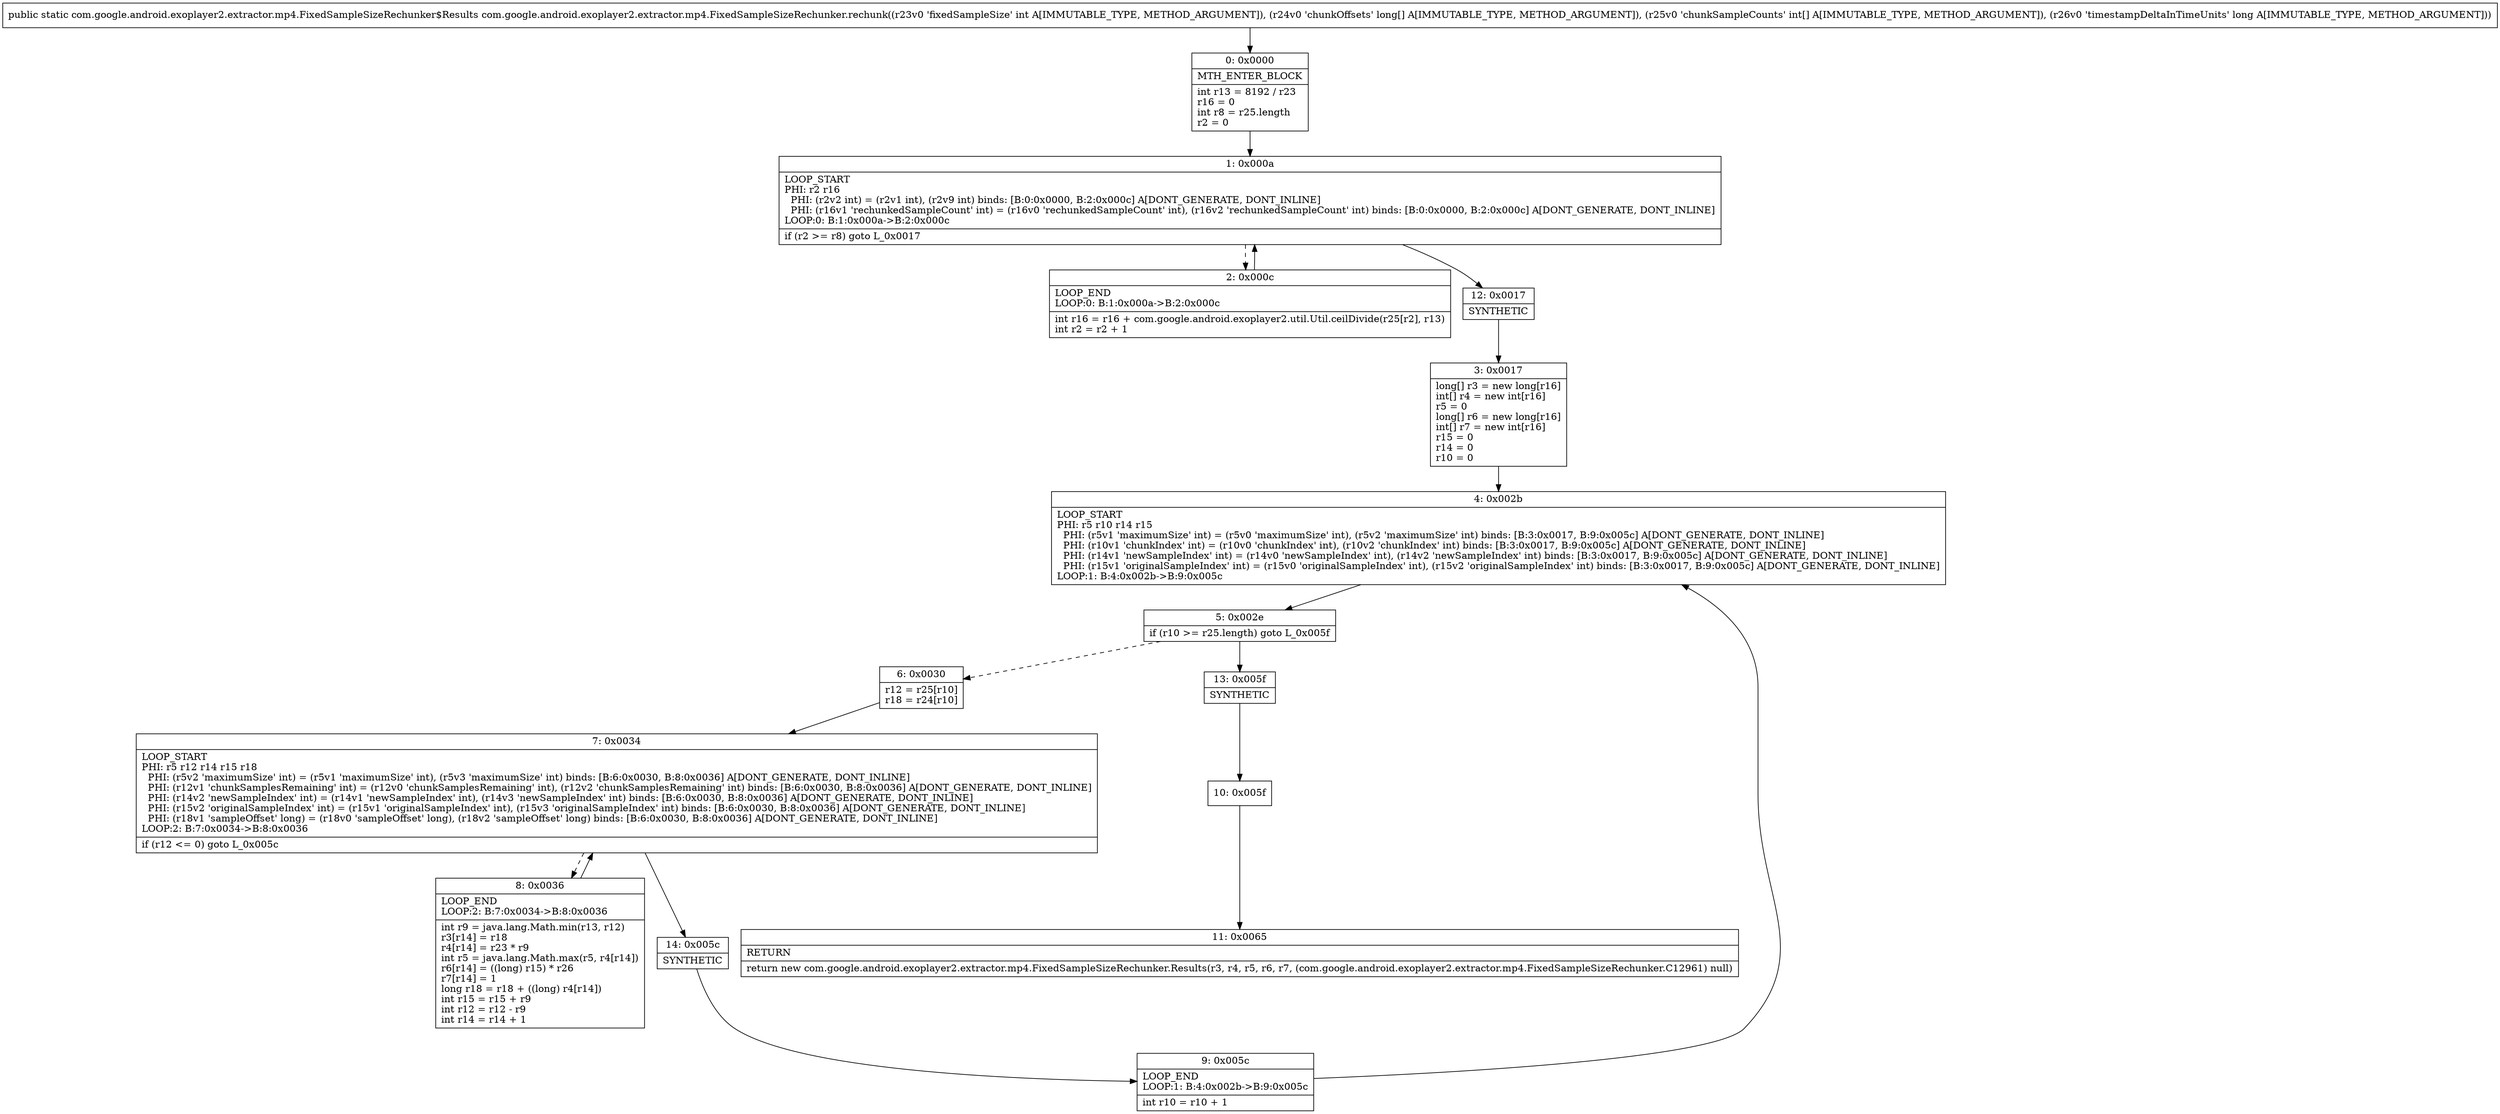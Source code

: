 digraph "CFG forcom.google.android.exoplayer2.extractor.mp4.FixedSampleSizeRechunker.rechunk(I[J[IJ)Lcom\/google\/android\/exoplayer2\/extractor\/mp4\/FixedSampleSizeRechunker$Results;" {
Node_0 [shape=record,label="{0\:\ 0x0000|MTH_ENTER_BLOCK\l|int r13 = 8192 \/ r23\lr16 = 0\lint r8 = r25.length\lr2 = 0\l}"];
Node_1 [shape=record,label="{1\:\ 0x000a|LOOP_START\lPHI: r2 r16 \l  PHI: (r2v2 int) = (r2v1 int), (r2v9 int) binds: [B:0:0x0000, B:2:0x000c] A[DONT_GENERATE, DONT_INLINE]\l  PHI: (r16v1 'rechunkedSampleCount' int) = (r16v0 'rechunkedSampleCount' int), (r16v2 'rechunkedSampleCount' int) binds: [B:0:0x0000, B:2:0x000c] A[DONT_GENERATE, DONT_INLINE]\lLOOP:0: B:1:0x000a\-\>B:2:0x000c\l|if (r2 \>= r8) goto L_0x0017\l}"];
Node_2 [shape=record,label="{2\:\ 0x000c|LOOP_END\lLOOP:0: B:1:0x000a\-\>B:2:0x000c\l|int r16 = r16 + com.google.android.exoplayer2.util.Util.ceilDivide(r25[r2], r13)\lint r2 = r2 + 1\l}"];
Node_3 [shape=record,label="{3\:\ 0x0017|long[] r3 = new long[r16]\lint[] r4 = new int[r16]\lr5 = 0\llong[] r6 = new long[r16]\lint[] r7 = new int[r16]\lr15 = 0\lr14 = 0\lr10 = 0\l}"];
Node_4 [shape=record,label="{4\:\ 0x002b|LOOP_START\lPHI: r5 r10 r14 r15 \l  PHI: (r5v1 'maximumSize' int) = (r5v0 'maximumSize' int), (r5v2 'maximumSize' int) binds: [B:3:0x0017, B:9:0x005c] A[DONT_GENERATE, DONT_INLINE]\l  PHI: (r10v1 'chunkIndex' int) = (r10v0 'chunkIndex' int), (r10v2 'chunkIndex' int) binds: [B:3:0x0017, B:9:0x005c] A[DONT_GENERATE, DONT_INLINE]\l  PHI: (r14v1 'newSampleIndex' int) = (r14v0 'newSampleIndex' int), (r14v2 'newSampleIndex' int) binds: [B:3:0x0017, B:9:0x005c] A[DONT_GENERATE, DONT_INLINE]\l  PHI: (r15v1 'originalSampleIndex' int) = (r15v0 'originalSampleIndex' int), (r15v2 'originalSampleIndex' int) binds: [B:3:0x0017, B:9:0x005c] A[DONT_GENERATE, DONT_INLINE]\lLOOP:1: B:4:0x002b\-\>B:9:0x005c\l}"];
Node_5 [shape=record,label="{5\:\ 0x002e|if (r10 \>= r25.length) goto L_0x005f\l}"];
Node_6 [shape=record,label="{6\:\ 0x0030|r12 = r25[r10]\lr18 = r24[r10]\l}"];
Node_7 [shape=record,label="{7\:\ 0x0034|LOOP_START\lPHI: r5 r12 r14 r15 r18 \l  PHI: (r5v2 'maximumSize' int) = (r5v1 'maximumSize' int), (r5v3 'maximumSize' int) binds: [B:6:0x0030, B:8:0x0036] A[DONT_GENERATE, DONT_INLINE]\l  PHI: (r12v1 'chunkSamplesRemaining' int) = (r12v0 'chunkSamplesRemaining' int), (r12v2 'chunkSamplesRemaining' int) binds: [B:6:0x0030, B:8:0x0036] A[DONT_GENERATE, DONT_INLINE]\l  PHI: (r14v2 'newSampleIndex' int) = (r14v1 'newSampleIndex' int), (r14v3 'newSampleIndex' int) binds: [B:6:0x0030, B:8:0x0036] A[DONT_GENERATE, DONT_INLINE]\l  PHI: (r15v2 'originalSampleIndex' int) = (r15v1 'originalSampleIndex' int), (r15v3 'originalSampleIndex' int) binds: [B:6:0x0030, B:8:0x0036] A[DONT_GENERATE, DONT_INLINE]\l  PHI: (r18v1 'sampleOffset' long) = (r18v0 'sampleOffset' long), (r18v2 'sampleOffset' long) binds: [B:6:0x0030, B:8:0x0036] A[DONT_GENERATE, DONT_INLINE]\lLOOP:2: B:7:0x0034\-\>B:8:0x0036\l|if (r12 \<= 0) goto L_0x005c\l}"];
Node_8 [shape=record,label="{8\:\ 0x0036|LOOP_END\lLOOP:2: B:7:0x0034\-\>B:8:0x0036\l|int r9 = java.lang.Math.min(r13, r12)\lr3[r14] = r18\lr4[r14] = r23 * r9\lint r5 = java.lang.Math.max(r5, r4[r14])\lr6[r14] = ((long) r15) * r26\lr7[r14] = 1\llong r18 = r18 + ((long) r4[r14])\lint r15 = r15 + r9\lint r12 = r12 \- r9\lint r14 = r14 + 1\l}"];
Node_9 [shape=record,label="{9\:\ 0x005c|LOOP_END\lLOOP:1: B:4:0x002b\-\>B:9:0x005c\l|int r10 = r10 + 1\l}"];
Node_10 [shape=record,label="{10\:\ 0x005f}"];
Node_11 [shape=record,label="{11\:\ 0x0065|RETURN\l|return new com.google.android.exoplayer2.extractor.mp4.FixedSampleSizeRechunker.Results(r3, r4, r5, r6, r7, (com.google.android.exoplayer2.extractor.mp4.FixedSampleSizeRechunker.C12961) null)\l}"];
Node_12 [shape=record,label="{12\:\ 0x0017|SYNTHETIC\l}"];
Node_13 [shape=record,label="{13\:\ 0x005f|SYNTHETIC\l}"];
Node_14 [shape=record,label="{14\:\ 0x005c|SYNTHETIC\l}"];
MethodNode[shape=record,label="{public static com.google.android.exoplayer2.extractor.mp4.FixedSampleSizeRechunker$Results com.google.android.exoplayer2.extractor.mp4.FixedSampleSizeRechunker.rechunk((r23v0 'fixedSampleSize' int A[IMMUTABLE_TYPE, METHOD_ARGUMENT]), (r24v0 'chunkOffsets' long[] A[IMMUTABLE_TYPE, METHOD_ARGUMENT]), (r25v0 'chunkSampleCounts' int[] A[IMMUTABLE_TYPE, METHOD_ARGUMENT]), (r26v0 'timestampDeltaInTimeUnits' long A[IMMUTABLE_TYPE, METHOD_ARGUMENT])) }"];
MethodNode -> Node_0;
Node_0 -> Node_1;
Node_1 -> Node_2[style=dashed];
Node_1 -> Node_12;
Node_2 -> Node_1;
Node_3 -> Node_4;
Node_4 -> Node_5;
Node_5 -> Node_6[style=dashed];
Node_5 -> Node_13;
Node_6 -> Node_7;
Node_7 -> Node_8[style=dashed];
Node_7 -> Node_14;
Node_8 -> Node_7;
Node_9 -> Node_4;
Node_10 -> Node_11;
Node_12 -> Node_3;
Node_13 -> Node_10;
Node_14 -> Node_9;
}

